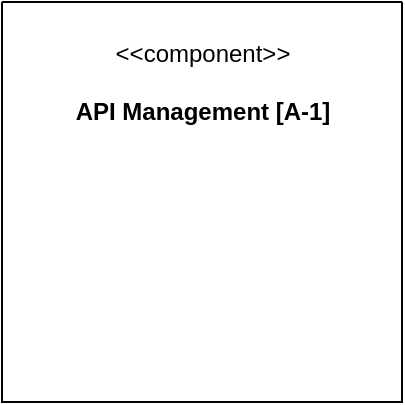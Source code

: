 <mxfile version="20.8.13" type="github">
  <diagram name="Page-1" id="QL6QWZ67UL1GjgJnXiyx">
    <mxGraphModel dx="819" dy="583" grid="1" gridSize="10" guides="1" tooltips="1" connect="1" arrows="1" fold="1" page="1" pageScale="1" pageWidth="850" pageHeight="1100" math="0" shadow="0">
      <root>
        <mxCell id="0" />
        <mxCell id="1" parent="0" />
        <mxCell id="9r_zqkNURZiqPg7wiRaE-1" value="" style="swimlane;startSize=0;" vertex="1" parent="1">
          <mxGeometry x="225" y="160" width="200" height="200" as="geometry" />
        </mxCell>
        <mxCell id="9r_zqkNURZiqPg7wiRaE-2" value="&amp;lt;&amp;lt;component&amp;gt;&amp;gt;&lt;br&gt;&lt;br&gt;&lt;b&gt;API Management [A-1]&lt;/b&gt;" style="text;html=1;align=center;verticalAlign=middle;resizable=0;points=[];autosize=1;strokeColor=none;fillColor=none;" vertex="1" parent="9r_zqkNURZiqPg7wiRaE-1">
          <mxGeometry x="25" y="10" width="150" height="60" as="geometry" />
        </mxCell>
      </root>
    </mxGraphModel>
  </diagram>
</mxfile>
